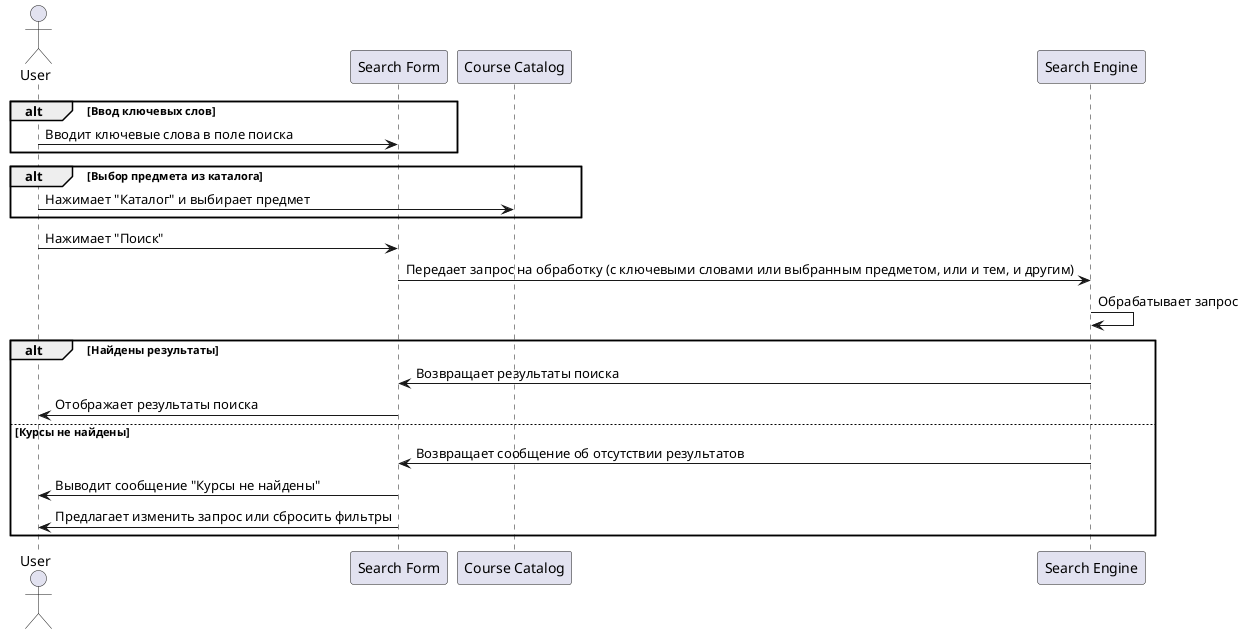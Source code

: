 @startuml
actor User as U
participant "Search Form" as SF
participant "Course Catalog" as CC
participant "Search Engine" as SE

alt Ввод ключевых слов
    U -> SF: Вводит ключевые слова в поле поиска
end

alt Выбор предмета из каталога
    U -> CC: Нажимает "Каталог" и выбирает предмет
end

U -> SF: Нажимает "Поиск"
SF -> SE: Передает запрос на обработку (с ключевыми словами или выбранным предметом, или и тем, и другим)
SE -> SE: Обрабатывает запрос

alt Найдены результаты
    SE -> SF: Возвращает результаты поиска
    SF -> U: Отображает результаты поиска
else Курсы не найдены
    SE -> SF: Возвращает сообщение об отсутствии результатов
    SF -> U: Выводит сообщение "Курсы не найдены"
    SF -> U: Предлагает изменить запрос или сбросить фильтры
end
@enduml